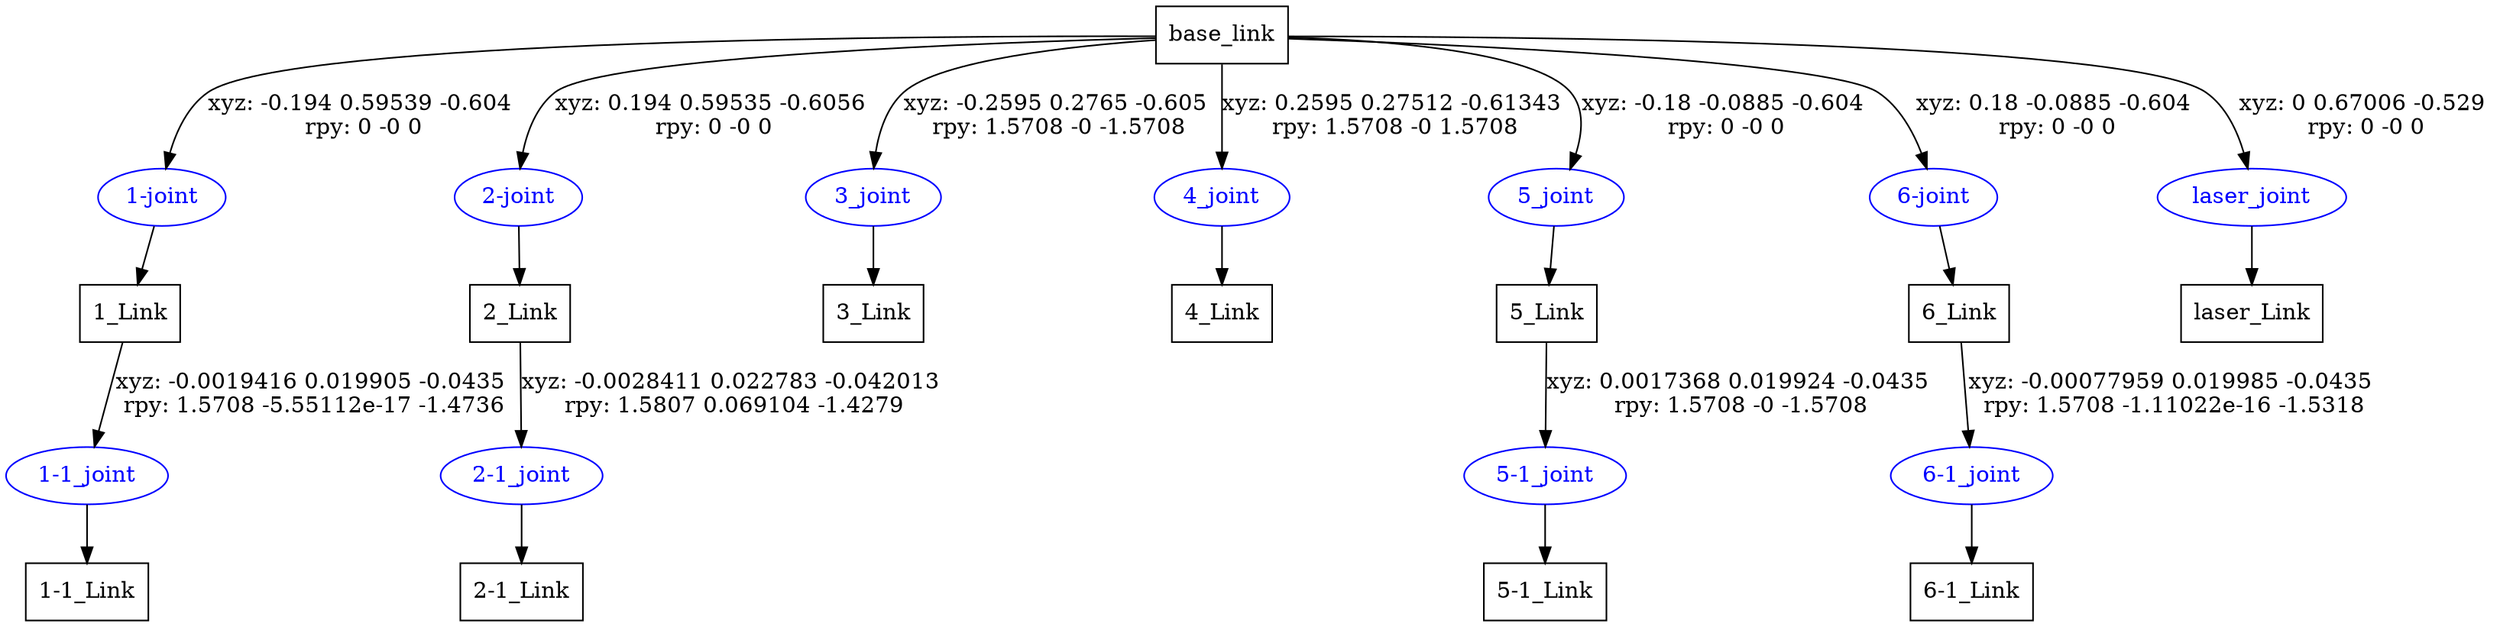 digraph G {
node [shape=box];
"base_link" [label="base_link"];
"1_Link" [label="1_Link"];
"1-1_Link" [label="1-1_Link"];
"2_Link" [label="2_Link"];
"2-1_Link" [label="2-1_Link"];
"3_Link" [label="3_Link"];
"4_Link" [label="4_Link"];
"5_Link" [label="5_Link"];
"5-1_Link" [label="5-1_Link"];
"6_Link" [label="6_Link"];
"6-1_Link" [label="6-1_Link"];
"laser_Link" [label="laser_Link"];
node [shape=ellipse, color=blue, fontcolor=blue];
"base_link" -> "1-joint" [label="xyz: -0.194 0.59539 -0.604 \nrpy: 0 -0 0"]
"1-joint" -> "1_Link"
"1_Link" -> "1-1_joint" [label="xyz: -0.0019416 0.019905 -0.0435 \nrpy: 1.5708 -5.55112e-17 -1.4736"]
"1-1_joint" -> "1-1_Link"
"base_link" -> "2-joint" [label="xyz: 0.194 0.59535 -0.6056 \nrpy: 0 -0 0"]
"2-joint" -> "2_Link"
"2_Link" -> "2-1_joint" [label="xyz: -0.0028411 0.022783 -0.042013 \nrpy: 1.5807 0.069104 -1.4279"]
"2-1_joint" -> "2-1_Link"
"base_link" -> "3_joint" [label="xyz: -0.2595 0.2765 -0.605 \nrpy: 1.5708 -0 -1.5708"]
"3_joint" -> "3_Link"
"base_link" -> "4_joint" [label="xyz: 0.2595 0.27512 -0.61343 \nrpy: 1.5708 -0 1.5708"]
"4_joint" -> "4_Link"
"base_link" -> "5_joint" [label="xyz: -0.18 -0.0885 -0.604 \nrpy: 0 -0 0"]
"5_joint" -> "5_Link"
"5_Link" -> "5-1_joint" [label="xyz: 0.0017368 0.019924 -0.0435 \nrpy: 1.5708 -0 -1.5708"]
"5-1_joint" -> "5-1_Link"
"base_link" -> "6-joint" [label="xyz: 0.18 -0.0885 -0.604 \nrpy: 0 -0 0"]
"6-joint" -> "6_Link"
"6_Link" -> "6-1_joint" [label="xyz: -0.00077959 0.019985 -0.0435 \nrpy: 1.5708 -1.11022e-16 -1.5318"]
"6-1_joint" -> "6-1_Link"
"base_link" -> "laser_joint" [label="xyz: 0 0.67006 -0.529 \nrpy: 0 -0 0"]
"laser_joint" -> "laser_Link"
}
